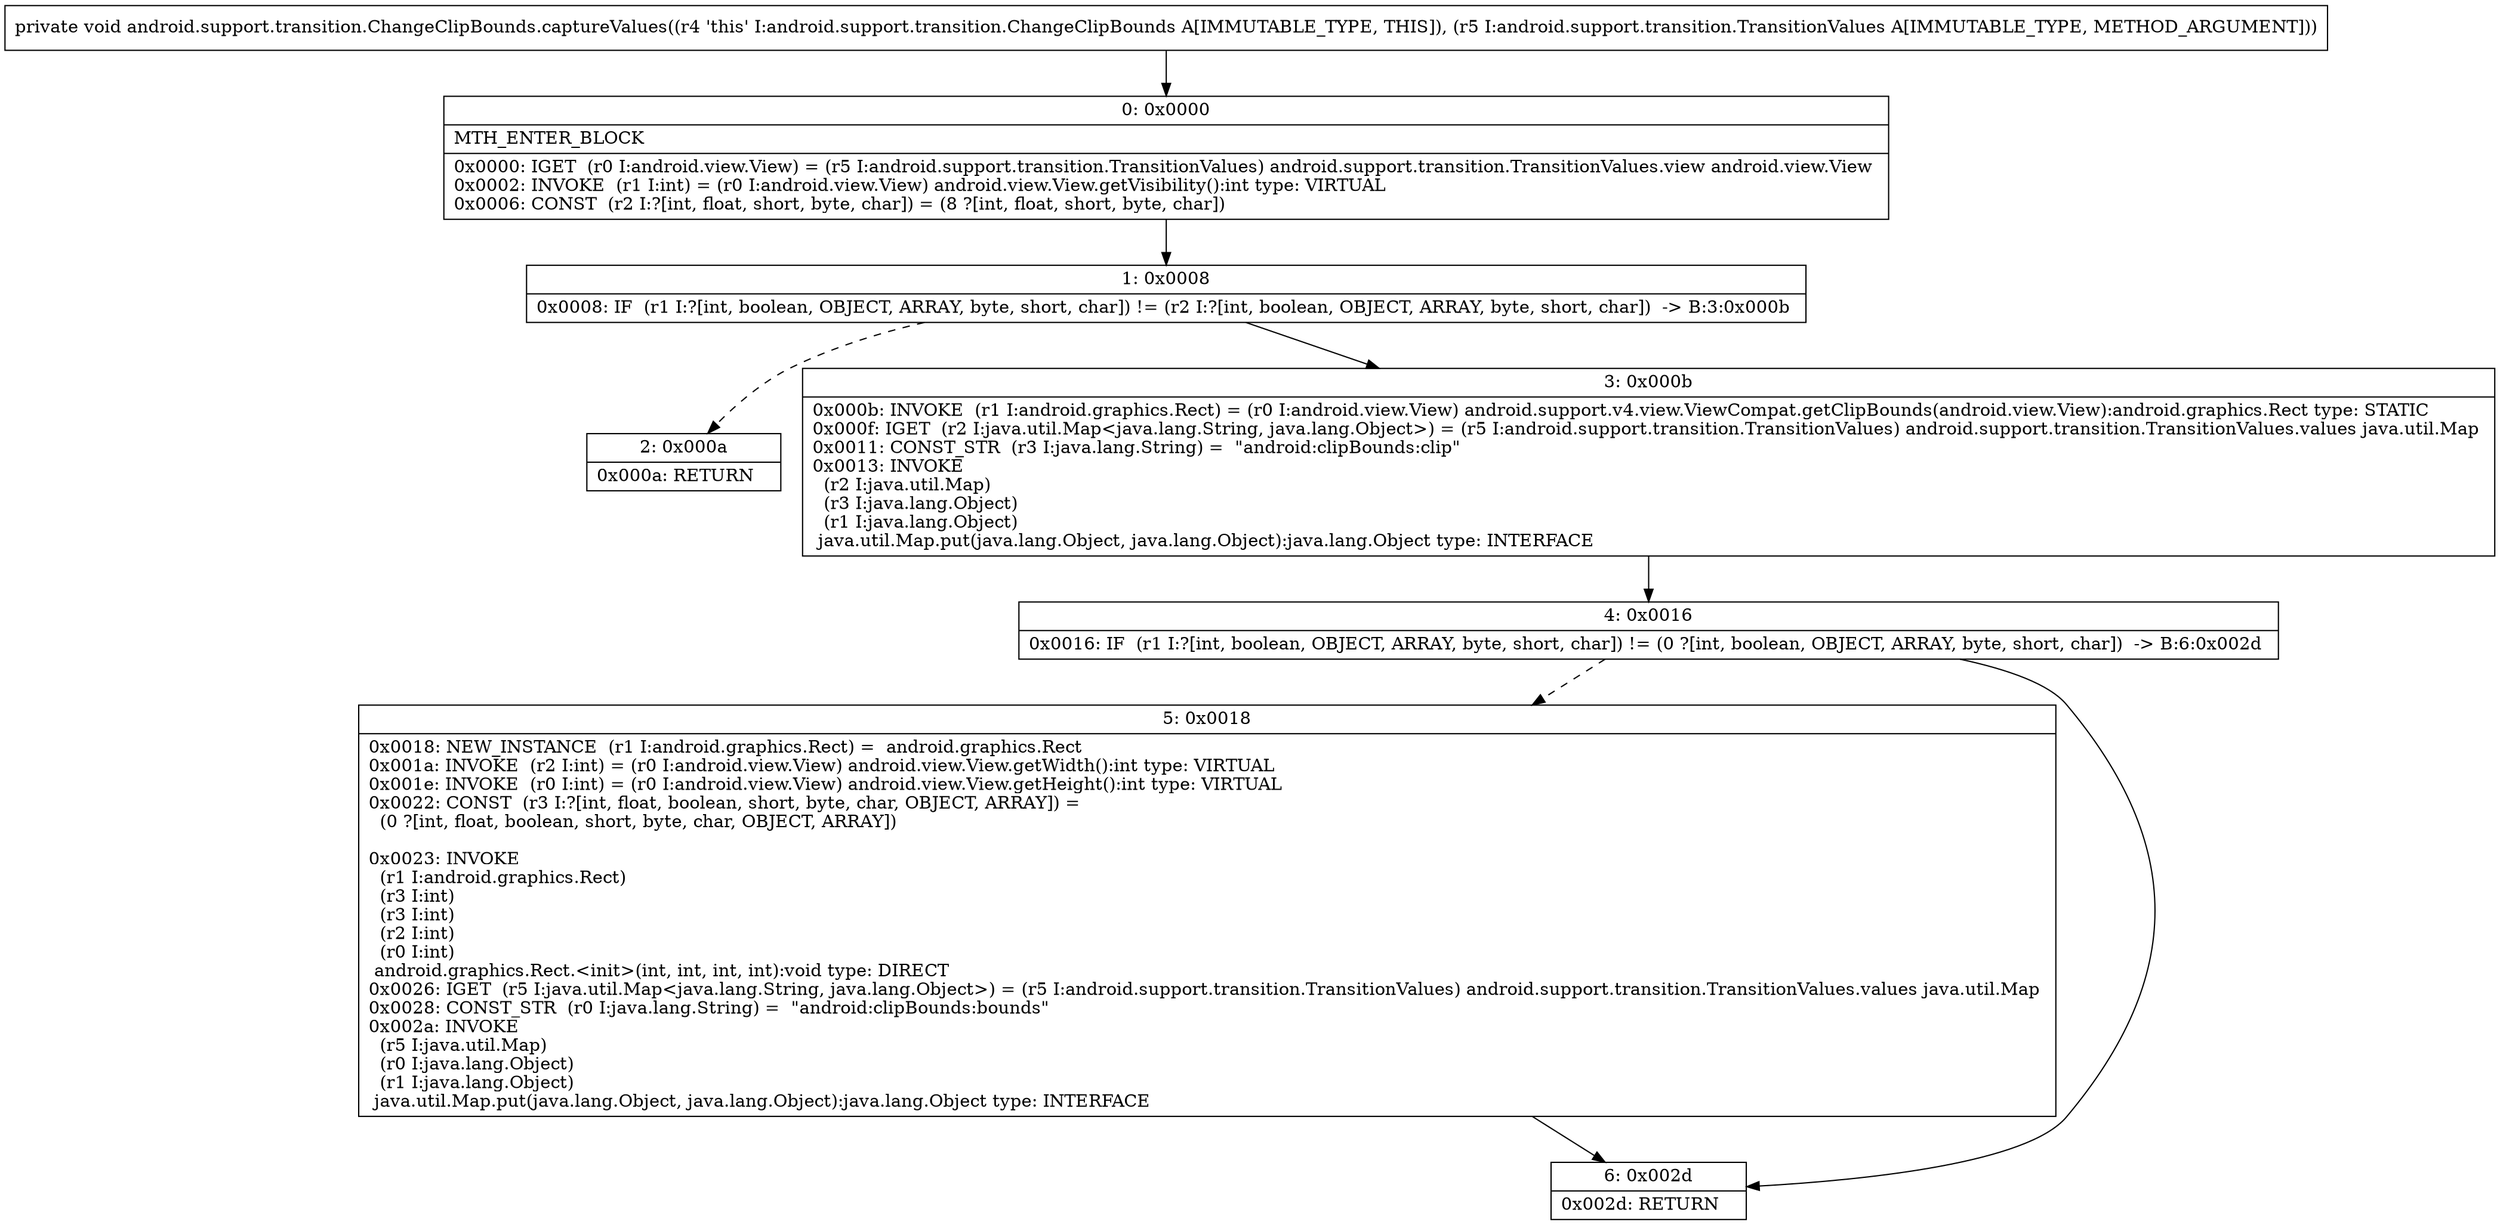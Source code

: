digraph "CFG forandroid.support.transition.ChangeClipBounds.captureValues(Landroid\/support\/transition\/TransitionValues;)V" {
Node_0 [shape=record,label="{0\:\ 0x0000|MTH_ENTER_BLOCK\l|0x0000: IGET  (r0 I:android.view.View) = (r5 I:android.support.transition.TransitionValues) android.support.transition.TransitionValues.view android.view.View \l0x0002: INVOKE  (r1 I:int) = (r0 I:android.view.View) android.view.View.getVisibility():int type: VIRTUAL \l0x0006: CONST  (r2 I:?[int, float, short, byte, char]) = (8 ?[int, float, short, byte, char]) \l}"];
Node_1 [shape=record,label="{1\:\ 0x0008|0x0008: IF  (r1 I:?[int, boolean, OBJECT, ARRAY, byte, short, char]) != (r2 I:?[int, boolean, OBJECT, ARRAY, byte, short, char])  \-\> B:3:0x000b \l}"];
Node_2 [shape=record,label="{2\:\ 0x000a|0x000a: RETURN   \l}"];
Node_3 [shape=record,label="{3\:\ 0x000b|0x000b: INVOKE  (r1 I:android.graphics.Rect) = (r0 I:android.view.View) android.support.v4.view.ViewCompat.getClipBounds(android.view.View):android.graphics.Rect type: STATIC \l0x000f: IGET  (r2 I:java.util.Map\<java.lang.String, java.lang.Object\>) = (r5 I:android.support.transition.TransitionValues) android.support.transition.TransitionValues.values java.util.Map \l0x0011: CONST_STR  (r3 I:java.lang.String) =  \"android:clipBounds:clip\" \l0x0013: INVOKE  \l  (r2 I:java.util.Map)\l  (r3 I:java.lang.Object)\l  (r1 I:java.lang.Object)\l java.util.Map.put(java.lang.Object, java.lang.Object):java.lang.Object type: INTERFACE \l}"];
Node_4 [shape=record,label="{4\:\ 0x0016|0x0016: IF  (r1 I:?[int, boolean, OBJECT, ARRAY, byte, short, char]) != (0 ?[int, boolean, OBJECT, ARRAY, byte, short, char])  \-\> B:6:0x002d \l}"];
Node_5 [shape=record,label="{5\:\ 0x0018|0x0018: NEW_INSTANCE  (r1 I:android.graphics.Rect) =  android.graphics.Rect \l0x001a: INVOKE  (r2 I:int) = (r0 I:android.view.View) android.view.View.getWidth():int type: VIRTUAL \l0x001e: INVOKE  (r0 I:int) = (r0 I:android.view.View) android.view.View.getHeight():int type: VIRTUAL \l0x0022: CONST  (r3 I:?[int, float, boolean, short, byte, char, OBJECT, ARRAY]) = \l  (0 ?[int, float, boolean, short, byte, char, OBJECT, ARRAY])\l \l0x0023: INVOKE  \l  (r1 I:android.graphics.Rect)\l  (r3 I:int)\l  (r3 I:int)\l  (r2 I:int)\l  (r0 I:int)\l android.graphics.Rect.\<init\>(int, int, int, int):void type: DIRECT \l0x0026: IGET  (r5 I:java.util.Map\<java.lang.String, java.lang.Object\>) = (r5 I:android.support.transition.TransitionValues) android.support.transition.TransitionValues.values java.util.Map \l0x0028: CONST_STR  (r0 I:java.lang.String) =  \"android:clipBounds:bounds\" \l0x002a: INVOKE  \l  (r5 I:java.util.Map)\l  (r0 I:java.lang.Object)\l  (r1 I:java.lang.Object)\l java.util.Map.put(java.lang.Object, java.lang.Object):java.lang.Object type: INTERFACE \l}"];
Node_6 [shape=record,label="{6\:\ 0x002d|0x002d: RETURN   \l}"];
MethodNode[shape=record,label="{private void android.support.transition.ChangeClipBounds.captureValues((r4 'this' I:android.support.transition.ChangeClipBounds A[IMMUTABLE_TYPE, THIS]), (r5 I:android.support.transition.TransitionValues A[IMMUTABLE_TYPE, METHOD_ARGUMENT])) }"];
MethodNode -> Node_0;
Node_0 -> Node_1;
Node_1 -> Node_2[style=dashed];
Node_1 -> Node_3;
Node_3 -> Node_4;
Node_4 -> Node_5[style=dashed];
Node_4 -> Node_6;
Node_5 -> Node_6;
}

